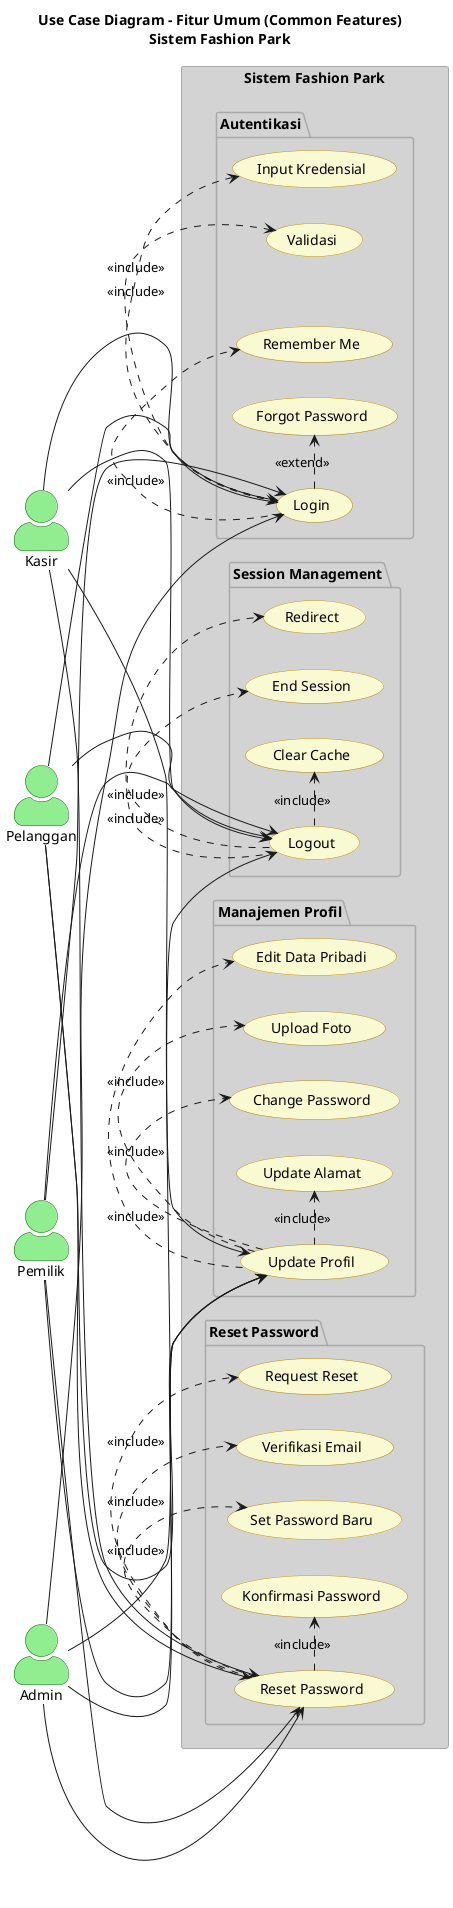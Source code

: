 @startuml
left to right direction
skinparam actorStyle awesome
skinparam usecase {
  BackgroundColor LightGoldenrodYellow
  BorderColor DarkGoldenrod
  FontColor Black
}
skinparam rectangle {
  BackgroundColor LightYellow
  BorderColor DarkOrange
}
skinparam actor {
  BackgroundColor LightGreen
  BorderColor DarkGreen
}
skinparam package {
  BackgroundColor LightGray
  BorderColor DarkGray
}

actor "Pemilik" as Owner
actor Admin
actor Kasir
actor "Pelanggan" as Customer

rectangle "Sistem Fashion Park" {
  
  package "Autentikasi" {
    usecase "Login" as Login
    usecase "Input Kredensial" as Login_Input
    usecase "Validasi" as Login_Validate
    usecase "Remember Me" as Login_Remember
    usecase "Forgot Password" as Login_Forgot
  }

  package "Session Management" {
    usecase "Logout" as Logout
    usecase "End Session" as Logout_End
    usecase "Clear Cache" as Logout_Clear
    usecase "Redirect" as Logout_Redirect
  }

  package "Manajemen Profil" {
    usecase "Update Profil" as Profile
    usecase "Edit Data Pribadi" as Profile_Edit
    usecase "Upload Foto" as Profile_Photo
    usecase "Change Password" as Profile_ChangePass
    usecase "Update Alamat" as Profile_Address
  }

  package "Reset Password" {
    usecase "Reset Password" as Reset
    usecase "Request Reset" as Reset_Request
    usecase "Verifikasi Email" as Reset_Verify
    usecase "Set Password Baru" as Reset_New
    usecase "Konfirmasi Password" as Reset_Confirm
  }

  ' Login Relationships
  Login .> Login_Input : <<include>>
  Login .> Login_Validate : <<include>>
  Login .> Login_Remember : <<include>>
  Login .> Login_Forgot : <<extend>>

  ' Logout Relationships
  Logout .> Logout_End : <<include>>
  Logout .> Logout_Clear : <<include>>
  Logout .> Logout_Redirect : <<include>>

  ' Profile Relationships
  Profile .> Profile_Edit : <<include>>
  Profile .> Profile_Photo : <<include>>
  Profile .> Profile_ChangePass : <<include>>
  Profile .> Profile_Address : <<include>>

  ' Reset Relationships
  Reset .> Reset_Request : <<include>>
  Reset .> Reset_Verify : <<include>>
  Reset .> Reset_New : <<include>>
  Reset .> Reset_Confirm : <<include>>
}

' Actor Connections - Owner
Owner --> Login
Owner --> Logout
Owner --> Profile
Owner --> Reset

' Actor Connections - Admin
Admin --> Login
Admin --> Logout
Admin --> Profile
Admin --> Reset

' Actor Connections - Kasir
Kasir --> Login
Kasir --> Logout
Kasir --> Profile
Kasir --> Reset

' Actor Connections - Customer
Customer --> Login
Customer --> Logout
Customer --> Profile
Customer --> Reset

title "Use Case Diagram - Fitur Umum (Common Features)\nSistem Fashion Park"
@enduml
